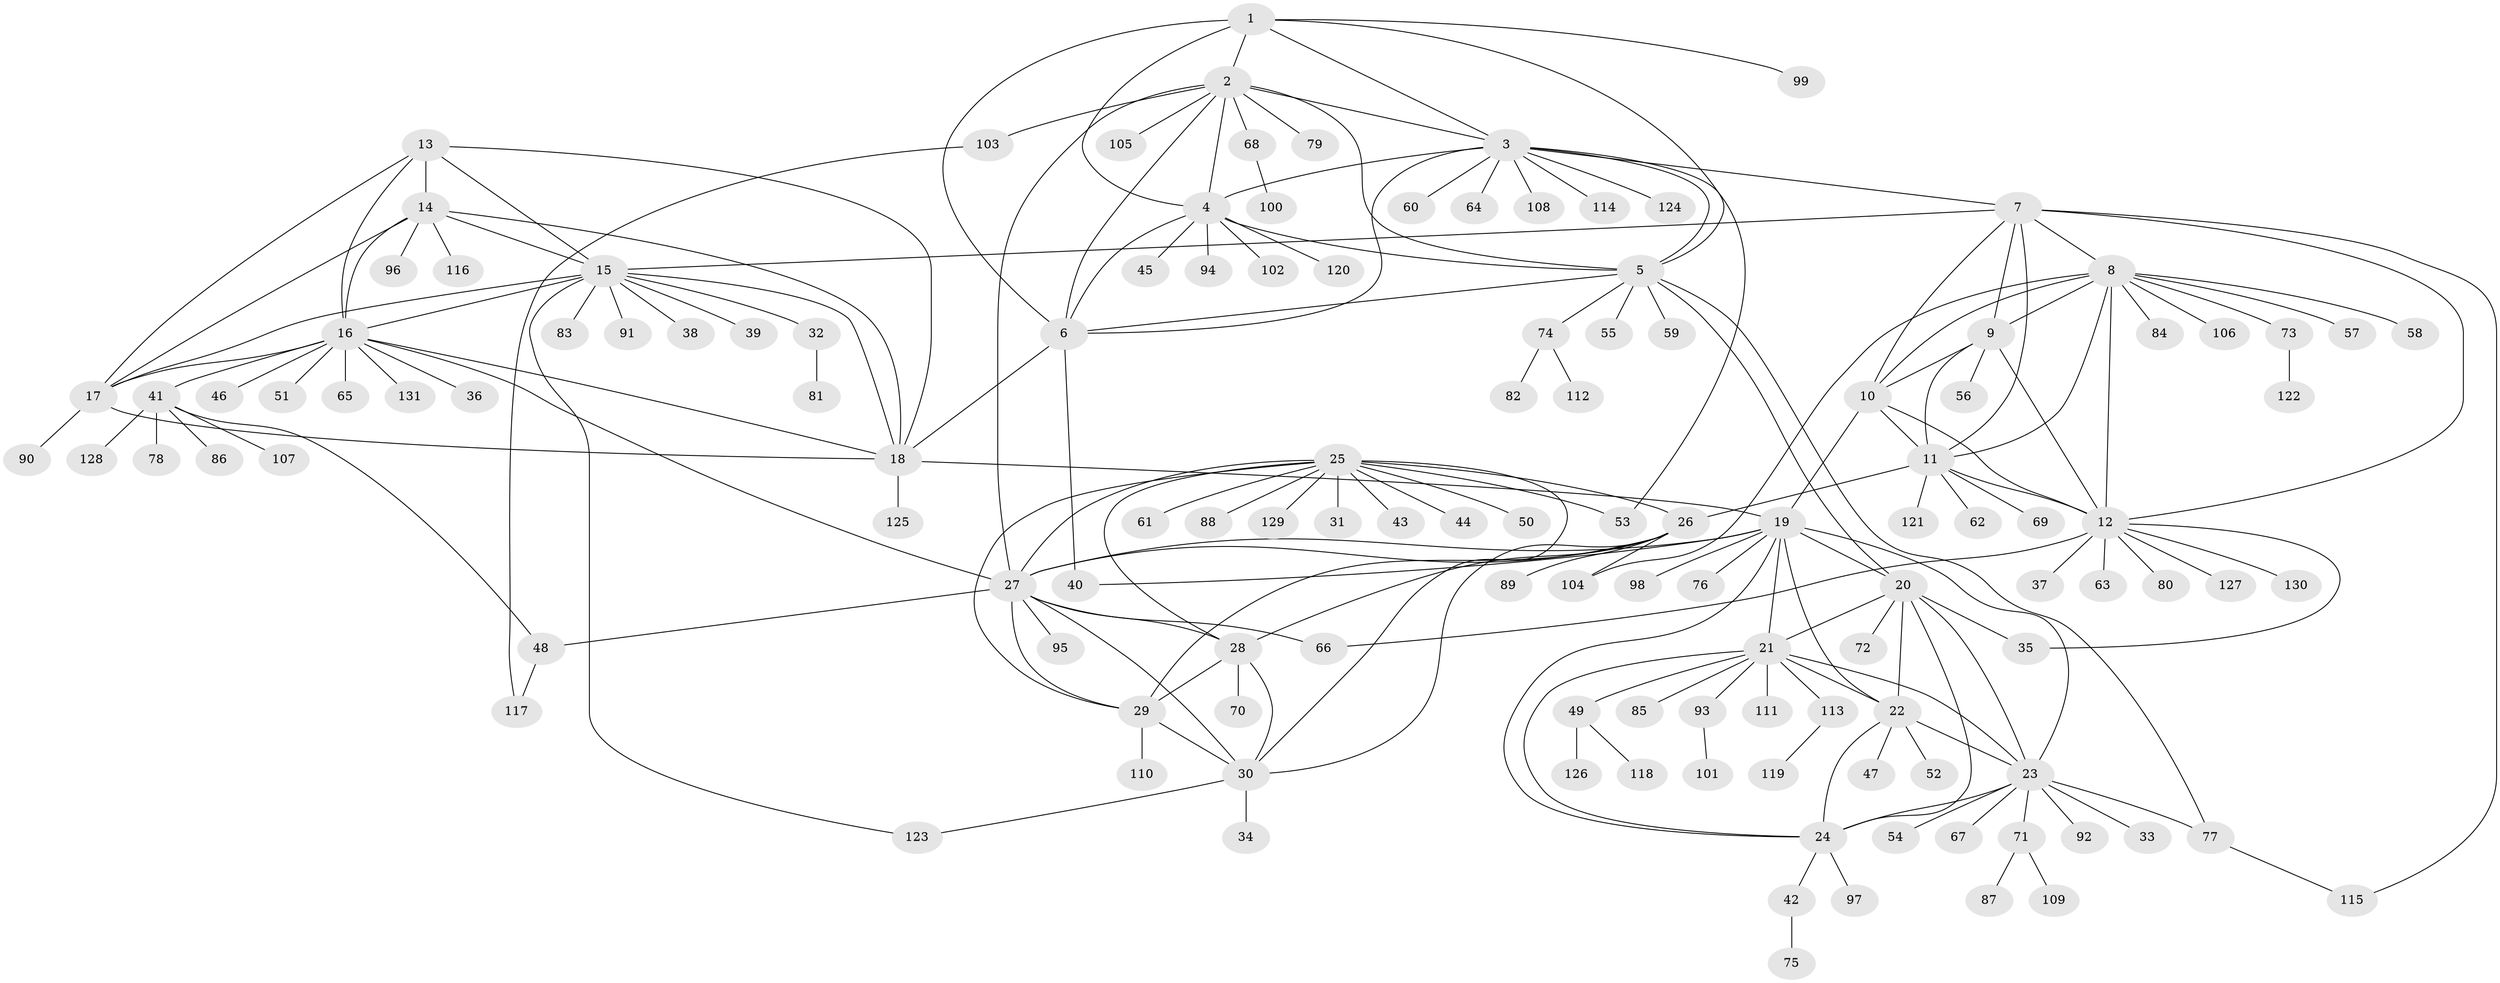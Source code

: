 // coarse degree distribution, {8: 0.02857142857142857, 9: 0.0380952380952381, 10: 0.0380952380952381, 11: 0.0380952380952381, 5: 0.02857142857142857, 3: 0.0380952380952381, 7: 0.02857142857142857, 6: 0.01904761904761905, 1: 0.6666666666666666, 2: 0.0761904761904762}
// Generated by graph-tools (version 1.1) at 2025/52/02/27/25 19:52:15]
// undirected, 131 vertices, 196 edges
graph export_dot {
graph [start="1"]
  node [color=gray90,style=filled];
  1;
  2;
  3;
  4;
  5;
  6;
  7;
  8;
  9;
  10;
  11;
  12;
  13;
  14;
  15;
  16;
  17;
  18;
  19;
  20;
  21;
  22;
  23;
  24;
  25;
  26;
  27;
  28;
  29;
  30;
  31;
  32;
  33;
  34;
  35;
  36;
  37;
  38;
  39;
  40;
  41;
  42;
  43;
  44;
  45;
  46;
  47;
  48;
  49;
  50;
  51;
  52;
  53;
  54;
  55;
  56;
  57;
  58;
  59;
  60;
  61;
  62;
  63;
  64;
  65;
  66;
  67;
  68;
  69;
  70;
  71;
  72;
  73;
  74;
  75;
  76;
  77;
  78;
  79;
  80;
  81;
  82;
  83;
  84;
  85;
  86;
  87;
  88;
  89;
  90;
  91;
  92;
  93;
  94;
  95;
  96;
  97;
  98;
  99;
  100;
  101;
  102;
  103;
  104;
  105;
  106;
  107;
  108;
  109;
  110;
  111;
  112;
  113;
  114;
  115;
  116;
  117;
  118;
  119;
  120;
  121;
  122;
  123;
  124;
  125;
  126;
  127;
  128;
  129;
  130;
  131;
  1 -- 2;
  1 -- 3;
  1 -- 4;
  1 -- 5;
  1 -- 6;
  1 -- 99;
  2 -- 3;
  2 -- 4;
  2 -- 5;
  2 -- 6;
  2 -- 27;
  2 -- 68;
  2 -- 79;
  2 -- 103;
  2 -- 105;
  3 -- 4;
  3 -- 5;
  3 -- 6;
  3 -- 7;
  3 -- 53;
  3 -- 60;
  3 -- 64;
  3 -- 108;
  3 -- 114;
  3 -- 124;
  4 -- 5;
  4 -- 6;
  4 -- 45;
  4 -- 94;
  4 -- 102;
  4 -- 120;
  5 -- 6;
  5 -- 20;
  5 -- 55;
  5 -- 59;
  5 -- 74;
  5 -- 77;
  6 -- 18;
  6 -- 40;
  7 -- 8;
  7 -- 9;
  7 -- 10;
  7 -- 11;
  7 -- 12;
  7 -- 15;
  7 -- 115;
  8 -- 9;
  8 -- 10;
  8 -- 11;
  8 -- 12;
  8 -- 57;
  8 -- 58;
  8 -- 73;
  8 -- 84;
  8 -- 104;
  8 -- 106;
  9 -- 10;
  9 -- 11;
  9 -- 12;
  9 -- 56;
  10 -- 11;
  10 -- 12;
  10 -- 19;
  11 -- 12;
  11 -- 26;
  11 -- 62;
  11 -- 69;
  11 -- 121;
  12 -- 35;
  12 -- 37;
  12 -- 63;
  12 -- 66;
  12 -- 80;
  12 -- 127;
  12 -- 130;
  13 -- 14;
  13 -- 15;
  13 -- 16;
  13 -- 17;
  13 -- 18;
  14 -- 15;
  14 -- 16;
  14 -- 17;
  14 -- 18;
  14 -- 96;
  14 -- 116;
  15 -- 16;
  15 -- 17;
  15 -- 18;
  15 -- 32;
  15 -- 38;
  15 -- 39;
  15 -- 83;
  15 -- 91;
  15 -- 123;
  16 -- 17;
  16 -- 18;
  16 -- 27;
  16 -- 36;
  16 -- 41;
  16 -- 46;
  16 -- 51;
  16 -- 65;
  16 -- 131;
  17 -- 18;
  17 -- 90;
  18 -- 19;
  18 -- 125;
  19 -- 20;
  19 -- 21;
  19 -- 22;
  19 -- 23;
  19 -- 24;
  19 -- 27;
  19 -- 40;
  19 -- 76;
  19 -- 98;
  20 -- 21;
  20 -- 22;
  20 -- 23;
  20 -- 24;
  20 -- 35;
  20 -- 72;
  21 -- 22;
  21 -- 23;
  21 -- 24;
  21 -- 49;
  21 -- 85;
  21 -- 93;
  21 -- 111;
  21 -- 113;
  22 -- 23;
  22 -- 24;
  22 -- 47;
  22 -- 52;
  23 -- 24;
  23 -- 33;
  23 -- 54;
  23 -- 67;
  23 -- 71;
  23 -- 77;
  23 -- 92;
  24 -- 42;
  24 -- 97;
  25 -- 26;
  25 -- 27;
  25 -- 28;
  25 -- 29;
  25 -- 30;
  25 -- 31;
  25 -- 43;
  25 -- 44;
  25 -- 50;
  25 -- 53;
  25 -- 61;
  25 -- 88;
  25 -- 129;
  26 -- 27;
  26 -- 28;
  26 -- 29;
  26 -- 30;
  26 -- 89;
  26 -- 104;
  27 -- 28;
  27 -- 29;
  27 -- 30;
  27 -- 48;
  27 -- 66;
  27 -- 95;
  28 -- 29;
  28 -- 30;
  28 -- 70;
  29 -- 30;
  29 -- 110;
  30 -- 34;
  30 -- 123;
  32 -- 81;
  41 -- 48;
  41 -- 78;
  41 -- 86;
  41 -- 107;
  41 -- 128;
  42 -- 75;
  48 -- 117;
  49 -- 118;
  49 -- 126;
  68 -- 100;
  71 -- 87;
  71 -- 109;
  73 -- 122;
  74 -- 82;
  74 -- 112;
  77 -- 115;
  93 -- 101;
  103 -- 117;
  113 -- 119;
}
